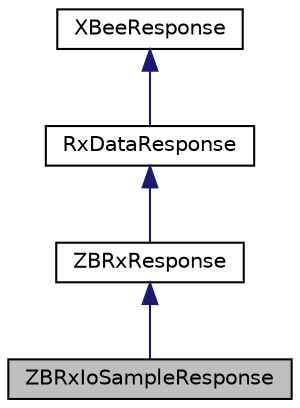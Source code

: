 digraph "ZBRxIoSampleResponse"
{
  edge [fontname="Helvetica",fontsize="10",labelfontname="Helvetica",labelfontsize="10"];
  node [fontname="Helvetica",fontsize="10",shape=record];
  Node4 [label="ZBRxIoSampleResponse",height=0.2,width=0.4,color="black", fillcolor="grey75", style="filled", fontcolor="black"];
  Node5 -> Node4 [dir="back",color="midnightblue",fontsize="10",style="solid"];
  Node5 [label="ZBRxResponse",height=0.2,width=0.4,color="black", fillcolor="white", style="filled",URL="$class_z_b_rx_response.html"];
  Node6 -> Node5 [dir="back",color="midnightblue",fontsize="10",style="solid"];
  Node6 [label="RxDataResponse",height=0.2,width=0.4,color="black", fillcolor="white", style="filled",URL="$class_rx_data_response.html"];
  Node7 -> Node6 [dir="back",color="midnightblue",fontsize="10",style="solid"];
  Node7 [label="XBeeResponse",height=0.2,width=0.4,color="black", fillcolor="white", style="filled",URL="$class_x_bee_response.html"];
}

